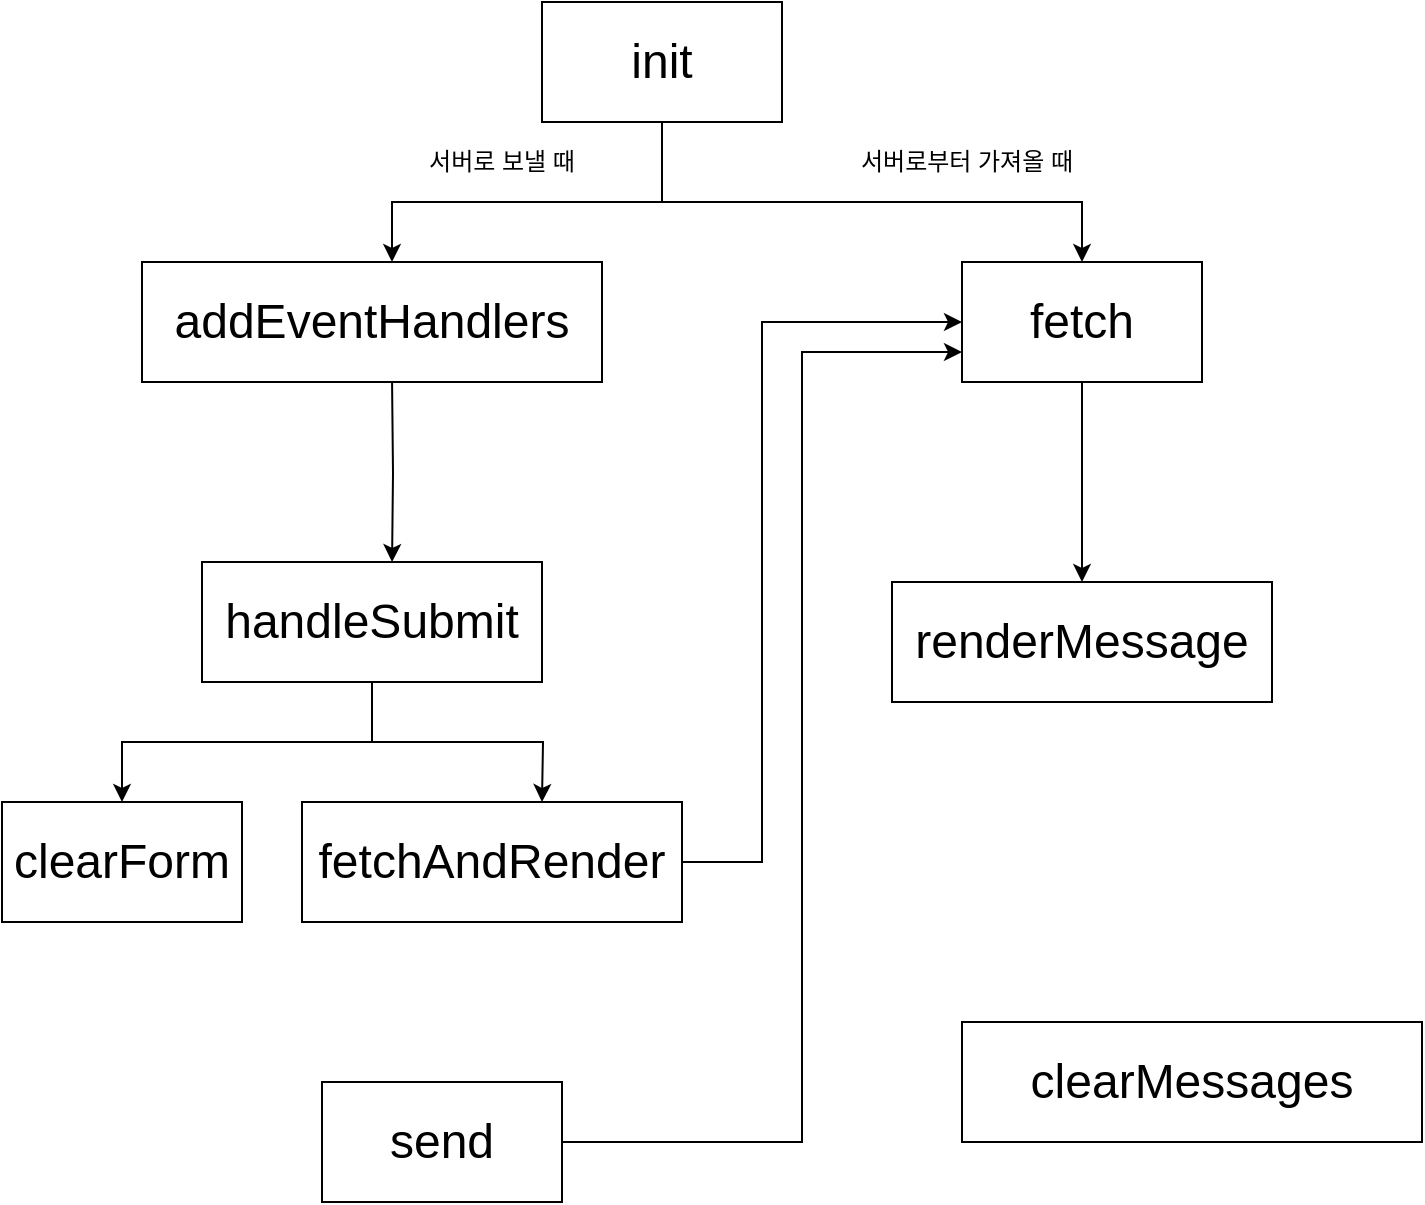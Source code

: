 <mxfile version="14.1.2" type="github">
  <diagram id="Vi2oFbDn3ttYqndMQCn4" name="Page-1">
    <mxGraphModel dx="824" dy="645" grid="1" gridSize="10" guides="1" tooltips="1" connect="1" arrows="1" fold="1" page="1" pageScale="1" pageWidth="850" pageHeight="1100" math="0" shadow="0">
      <root>
        <mxCell id="0" />
        <mxCell id="1" parent="0" />
        <mxCell id="QRFFk8HnwYUtO8Pu8AKB-14" style="edgeStyle=orthogonalEdgeStyle;rounded=0;orthogonalLoop=1;jettySize=auto;html=1;" parent="1" source="0PtnL4p6laBrTHGzEzGk-1" edge="1">
          <mxGeometry relative="1" as="geometry">
            <mxPoint x="235" y="160" as="targetPoint" />
            <Array as="points">
              <mxPoint x="370" y="130" />
              <mxPoint x="235" y="130" />
            </Array>
          </mxGeometry>
        </mxCell>
        <mxCell id="QRFFk8HnwYUtO8Pu8AKB-15" style="edgeStyle=orthogonalEdgeStyle;rounded=0;orthogonalLoop=1;jettySize=auto;html=1;" parent="1" source="0PtnL4p6laBrTHGzEzGk-1" target="QRFFk8HnwYUtO8Pu8AKB-5" edge="1">
          <mxGeometry relative="1" as="geometry">
            <Array as="points">
              <mxPoint x="370" y="130" />
              <mxPoint x="580" y="130" />
            </Array>
          </mxGeometry>
        </mxCell>
        <mxCell id="0PtnL4p6laBrTHGzEzGk-1" value="&lt;font style=&quot;font-size: 24px&quot;&gt;init&lt;/font&gt;" style="rounded=0;whiteSpace=wrap;html=1;" parent="1" vertex="1">
          <mxGeometry x="310" y="30" width="120" height="60" as="geometry" />
        </mxCell>
        <mxCell id="QRFFk8HnwYUtO8Pu8AKB-2" value="&lt;font style=&quot;font-size: 24px&quot;&gt;clearMessages&lt;/font&gt;" style="rounded=0;whiteSpace=wrap;html=1;" parent="1" vertex="1">
          <mxGeometry x="520" y="540" width="230" height="60" as="geometry" />
        </mxCell>
        <mxCell id="QRFFk8HnwYUtO8Pu8AKB-3" value="&lt;font style=&quot;font-size: 24px&quot;&gt;clearForm&lt;/font&gt;" style="rounded=0;whiteSpace=wrap;html=1;" parent="1" vertex="1">
          <mxGeometry x="40" y="430" width="120" height="60" as="geometry" />
        </mxCell>
        <mxCell id="QRFFk8HnwYUtO8Pu8AKB-19" style="edgeStyle=orthogonalEdgeStyle;rounded=0;orthogonalLoop=1;jettySize=auto;html=1;entryX=0.559;entryY=0;entryDx=0;entryDy=0;entryPerimeter=0;" parent="1" target="QRFFk8HnwYUtO8Pu8AKB-11" edge="1">
          <mxGeometry relative="1" as="geometry">
            <mxPoint x="235.03" y="220" as="sourcePoint" />
            <mxPoint x="235" y="280" as="targetPoint" />
          </mxGeometry>
        </mxCell>
        <mxCell id="QRFFk8HnwYUtO8Pu8AKB-4" value="&lt;font style=&quot;font-size: 24px&quot;&gt;addEventHandlers&lt;/font&gt;" style="rounded=0;whiteSpace=wrap;html=1;" parent="1" vertex="1">
          <mxGeometry x="110" y="160" width="230" height="60" as="geometry" />
        </mxCell>
        <mxCell id="QRFFk8HnwYUtO8Pu8AKB-16" style="edgeStyle=orthogonalEdgeStyle;rounded=0;orthogonalLoop=1;jettySize=auto;html=1;" parent="1" source="QRFFk8HnwYUtO8Pu8AKB-5" target="QRFFk8HnwYUtO8Pu8AKB-12" edge="1">
          <mxGeometry relative="1" as="geometry" />
        </mxCell>
        <mxCell id="QRFFk8HnwYUtO8Pu8AKB-5" value="&lt;font style=&quot;font-size: 24px&quot;&gt;fetch&lt;/font&gt;" style="rounded=0;whiteSpace=wrap;html=1;" parent="1" vertex="1">
          <mxGeometry x="520" y="160" width="120" height="60" as="geometry" />
        </mxCell>
        <mxCell id="a6pVuaGqk-0PCXrF8dAr-1" style="edgeStyle=orthogonalEdgeStyle;rounded=0;orthogonalLoop=1;jettySize=auto;html=1;" edge="1" parent="1" source="QRFFk8HnwYUtO8Pu8AKB-6">
          <mxGeometry relative="1" as="geometry">
            <mxPoint x="520" y="190" as="targetPoint" />
            <Array as="points">
              <mxPoint x="420" y="460" />
              <mxPoint x="420" y="190" />
              <mxPoint x="520" y="190" />
            </Array>
          </mxGeometry>
        </mxCell>
        <mxCell id="QRFFk8HnwYUtO8Pu8AKB-6" value="&lt;font style=&quot;font-size: 24px&quot;&gt;fetchAndRender&lt;/font&gt;" style="rounded=0;whiteSpace=wrap;html=1;" parent="1" vertex="1">
          <mxGeometry x="190" y="430" width="190" height="60" as="geometry" />
        </mxCell>
        <mxCell id="QRFFk8HnwYUtO8Pu8AKB-26" style="edgeStyle=orthogonalEdgeStyle;rounded=0;orthogonalLoop=1;jettySize=auto;html=1;entryX=0;entryY=0.75;entryDx=0;entryDy=0;" parent="1" source="QRFFk8HnwYUtO8Pu8AKB-7" target="QRFFk8HnwYUtO8Pu8AKB-5" edge="1">
          <mxGeometry relative="1" as="geometry">
            <Array as="points">
              <mxPoint x="440" y="600" />
              <mxPoint x="440" y="205" />
            </Array>
          </mxGeometry>
        </mxCell>
        <mxCell id="QRFFk8HnwYUtO8Pu8AKB-7" value="&lt;font style=&quot;font-size: 24px&quot;&gt;send&lt;/font&gt;" style="rounded=0;whiteSpace=wrap;html=1;" parent="1" vertex="1">
          <mxGeometry x="200" y="570" width="120" height="60" as="geometry" />
        </mxCell>
        <mxCell id="QRFFk8HnwYUtO8Pu8AKB-21" style="edgeStyle=orthogonalEdgeStyle;rounded=0;orthogonalLoop=1;jettySize=auto;html=1;" parent="1" source="QRFFk8HnwYUtO8Pu8AKB-11" edge="1">
          <mxGeometry relative="1" as="geometry">
            <mxPoint x="310" y="430" as="targetPoint" />
          </mxGeometry>
        </mxCell>
        <mxCell id="QRFFk8HnwYUtO8Pu8AKB-23" style="edgeStyle=orthogonalEdgeStyle;rounded=0;orthogonalLoop=1;jettySize=auto;html=1;" parent="1" source="QRFFk8HnwYUtO8Pu8AKB-11" target="QRFFk8HnwYUtO8Pu8AKB-3" edge="1">
          <mxGeometry relative="1" as="geometry" />
        </mxCell>
        <mxCell id="QRFFk8HnwYUtO8Pu8AKB-11" value="&lt;font style=&quot;font-size: 24px&quot;&gt;handleSubmit&lt;/font&gt;" style="rounded=0;whiteSpace=wrap;html=1;" parent="1" vertex="1">
          <mxGeometry x="140" y="310" width="170" height="60" as="geometry" />
        </mxCell>
        <mxCell id="QRFFk8HnwYUtO8Pu8AKB-12" value="&lt;font style=&quot;font-size: 24px&quot;&gt;renderMessage&lt;/font&gt;" style="rounded=0;whiteSpace=wrap;html=1;" parent="1" vertex="1">
          <mxGeometry x="485" y="320" width="190" height="60" as="geometry" />
        </mxCell>
        <mxCell id="QRFFk8HnwYUtO8Pu8AKB-24" value="서버로부터 가져올 때" style="text;html=1;strokeColor=none;fillColor=none;align=center;verticalAlign=middle;whiteSpace=wrap;rounded=0;" parent="1" vertex="1">
          <mxGeometry x="460" y="100" width="125" height="20" as="geometry" />
        </mxCell>
        <mxCell id="QRFFk8HnwYUtO8Pu8AKB-25" value="서버로 보낼 때" style="text;html=1;strokeColor=none;fillColor=none;align=center;verticalAlign=middle;whiteSpace=wrap;rounded=0;" parent="1" vertex="1">
          <mxGeometry x="250" y="100" width="80" height="20" as="geometry" />
        </mxCell>
      </root>
    </mxGraphModel>
  </diagram>
</mxfile>
